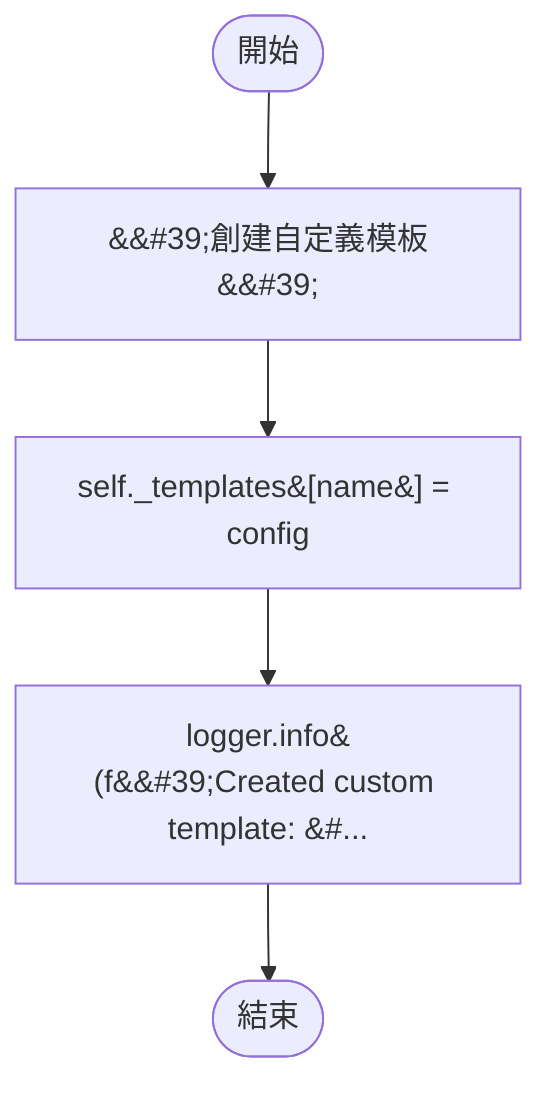 flowchart TB
    n1([開始])
    n2([結束])
    n3[&amp;&#35;39;創建自定義模板&amp;&#35;39;]
    n4[self._templates&#91;name&#93; = config]
    n5[logger.info&#40;f&amp;&#35;39;Created custom template: &#...]
    n1 --> n3
    n3 --> n4
    n4 --> n5
    n5 --> n2